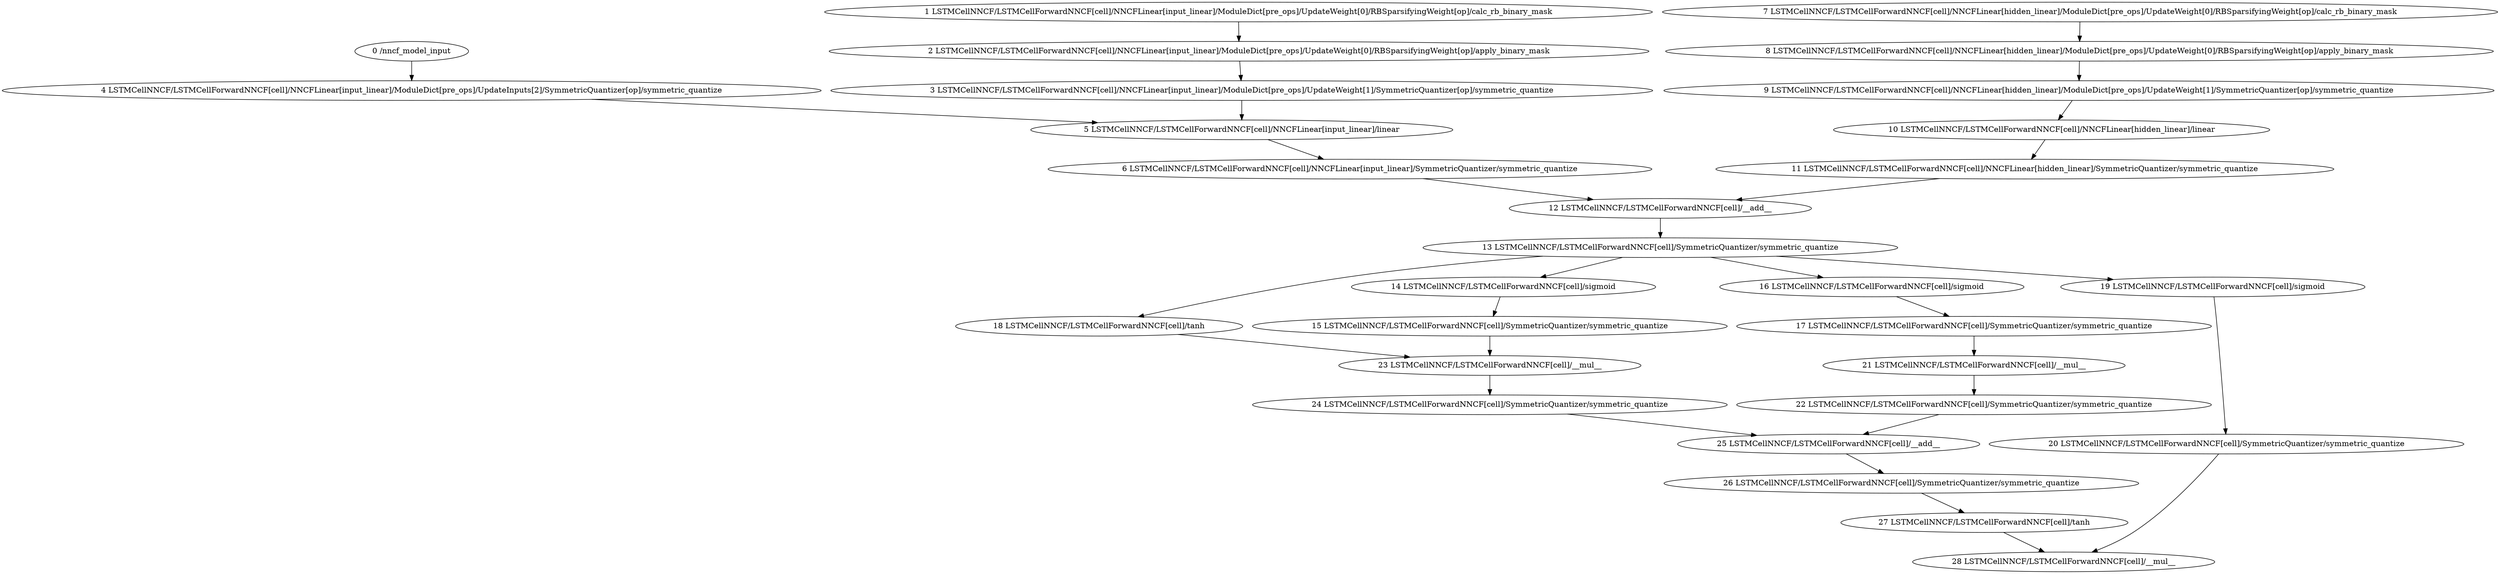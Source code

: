 strict digraph  {
"0 /nncf_model_input" [id=0, scope="", type=nncf_model_input];
"1 LSTMCellNNCF/LSTMCellForwardNNCF[cell]/NNCFLinear[input_linear]/ModuleDict[pre_ops]/UpdateWeight[0]/RBSparsifyingWeight[op]/calc_rb_binary_mask" [id=1, scope="LSTMCellNNCF/LSTMCellForwardNNCF[cell]/NNCFLinear[input_linear]/ModuleDict[pre_ops]/UpdateWeight[0]/RBSparsifyingWeight[op]", type=calc_rb_binary_mask];
"2 LSTMCellNNCF/LSTMCellForwardNNCF[cell]/NNCFLinear[input_linear]/ModuleDict[pre_ops]/UpdateWeight[0]/RBSparsifyingWeight[op]/apply_binary_mask" [id=2, scope="LSTMCellNNCF/LSTMCellForwardNNCF[cell]/NNCFLinear[input_linear]/ModuleDict[pre_ops]/UpdateWeight[0]/RBSparsifyingWeight[op]", type=apply_binary_mask];
"3 LSTMCellNNCF/LSTMCellForwardNNCF[cell]/NNCFLinear[input_linear]/ModuleDict[pre_ops]/UpdateWeight[1]/SymmetricQuantizer[op]/symmetric_quantize" [id=3, scope="LSTMCellNNCF/LSTMCellForwardNNCF[cell]/NNCFLinear[input_linear]/ModuleDict[pre_ops]/UpdateWeight[1]/SymmetricQuantizer[op]", type=symmetric_quantize];
"4 LSTMCellNNCF/LSTMCellForwardNNCF[cell]/NNCFLinear[input_linear]/ModuleDict[pre_ops]/UpdateInputs[2]/SymmetricQuantizer[op]/symmetric_quantize" [id=4, scope="LSTMCellNNCF/LSTMCellForwardNNCF[cell]/NNCFLinear[input_linear]/ModuleDict[pre_ops]/UpdateInputs[2]/SymmetricQuantizer[op]", type=symmetric_quantize];
"5 LSTMCellNNCF/LSTMCellForwardNNCF[cell]/NNCFLinear[input_linear]/linear" [id=5, scope="LSTMCellNNCF/LSTMCellForwardNNCF[cell]/NNCFLinear[input_linear]", type=linear];
"6 LSTMCellNNCF/LSTMCellForwardNNCF[cell]/NNCFLinear[input_linear]/SymmetricQuantizer/symmetric_quantize" [id=6, scope="LSTMCellNNCF/LSTMCellForwardNNCF[cell]/NNCFLinear[input_linear]/SymmetricQuantizer", type=symmetric_quantize];
"7 LSTMCellNNCF/LSTMCellForwardNNCF[cell]/NNCFLinear[hidden_linear]/ModuleDict[pre_ops]/UpdateWeight[0]/RBSparsifyingWeight[op]/calc_rb_binary_mask" [id=7, scope="LSTMCellNNCF/LSTMCellForwardNNCF[cell]/NNCFLinear[hidden_linear]/ModuleDict[pre_ops]/UpdateWeight[0]/RBSparsifyingWeight[op]", type=calc_rb_binary_mask];
"8 LSTMCellNNCF/LSTMCellForwardNNCF[cell]/NNCFLinear[hidden_linear]/ModuleDict[pre_ops]/UpdateWeight[0]/RBSparsifyingWeight[op]/apply_binary_mask" [id=8, scope="LSTMCellNNCF/LSTMCellForwardNNCF[cell]/NNCFLinear[hidden_linear]/ModuleDict[pre_ops]/UpdateWeight[0]/RBSparsifyingWeight[op]", type=apply_binary_mask];
"9 LSTMCellNNCF/LSTMCellForwardNNCF[cell]/NNCFLinear[hidden_linear]/ModuleDict[pre_ops]/UpdateWeight[1]/SymmetricQuantizer[op]/symmetric_quantize" [id=9, scope="LSTMCellNNCF/LSTMCellForwardNNCF[cell]/NNCFLinear[hidden_linear]/ModuleDict[pre_ops]/UpdateWeight[1]/SymmetricQuantizer[op]", type=symmetric_quantize];
"10 LSTMCellNNCF/LSTMCellForwardNNCF[cell]/NNCFLinear[hidden_linear]/linear" [id=10, scope="LSTMCellNNCF/LSTMCellForwardNNCF[cell]/NNCFLinear[hidden_linear]", type=linear];
"11 LSTMCellNNCF/LSTMCellForwardNNCF[cell]/NNCFLinear[hidden_linear]/SymmetricQuantizer/symmetric_quantize" [id=11, scope="LSTMCellNNCF/LSTMCellForwardNNCF[cell]/NNCFLinear[hidden_linear]/SymmetricQuantizer", type=symmetric_quantize];
"12 LSTMCellNNCF/LSTMCellForwardNNCF[cell]/__add__" [id=12, scope="LSTMCellNNCF/LSTMCellForwardNNCF[cell]", type=__add__];
"13 LSTMCellNNCF/LSTMCellForwardNNCF[cell]/SymmetricQuantizer/symmetric_quantize" [id=13, scope="LSTMCellNNCF/LSTMCellForwardNNCF[cell]/SymmetricQuantizer", type=symmetric_quantize];
"14 LSTMCellNNCF/LSTMCellForwardNNCF[cell]/sigmoid" [id=14, scope="LSTMCellNNCF/LSTMCellForwardNNCF[cell]", type=sigmoid];
"15 LSTMCellNNCF/LSTMCellForwardNNCF[cell]/SymmetricQuantizer/symmetric_quantize" [id=15, scope="LSTMCellNNCF/LSTMCellForwardNNCF[cell]/SymmetricQuantizer", type=symmetric_quantize];
"16 LSTMCellNNCF/LSTMCellForwardNNCF[cell]/sigmoid" [id=16, scope="LSTMCellNNCF/LSTMCellForwardNNCF[cell]", type=sigmoid];
"17 LSTMCellNNCF/LSTMCellForwardNNCF[cell]/SymmetricQuantizer/symmetric_quantize" [id=17, scope="LSTMCellNNCF/LSTMCellForwardNNCF[cell]/SymmetricQuantizer", type=symmetric_quantize];
"18 LSTMCellNNCF/LSTMCellForwardNNCF[cell]/tanh" [id=18, scope="LSTMCellNNCF/LSTMCellForwardNNCF[cell]", type=tanh];
"19 LSTMCellNNCF/LSTMCellForwardNNCF[cell]/sigmoid" [id=19, scope="LSTMCellNNCF/LSTMCellForwardNNCF[cell]", type=sigmoid];
"20 LSTMCellNNCF/LSTMCellForwardNNCF[cell]/SymmetricQuantizer/symmetric_quantize" [id=20, scope="LSTMCellNNCF/LSTMCellForwardNNCF[cell]/SymmetricQuantizer", type=symmetric_quantize];
"21 LSTMCellNNCF/LSTMCellForwardNNCF[cell]/__mul__" [id=21, scope="LSTMCellNNCF/LSTMCellForwardNNCF[cell]", type=__mul__];
"22 LSTMCellNNCF/LSTMCellForwardNNCF[cell]/SymmetricQuantizer/symmetric_quantize" [id=22, scope="LSTMCellNNCF/LSTMCellForwardNNCF[cell]/SymmetricQuantizer", type=symmetric_quantize];
"23 LSTMCellNNCF/LSTMCellForwardNNCF[cell]/__mul__" [id=23, scope="LSTMCellNNCF/LSTMCellForwardNNCF[cell]", type=__mul__];
"24 LSTMCellNNCF/LSTMCellForwardNNCF[cell]/SymmetricQuantizer/symmetric_quantize" [id=24, scope="LSTMCellNNCF/LSTMCellForwardNNCF[cell]/SymmetricQuantizer", type=symmetric_quantize];
"25 LSTMCellNNCF/LSTMCellForwardNNCF[cell]/__add__" [id=25, scope="LSTMCellNNCF/LSTMCellForwardNNCF[cell]", type=__add__];
"26 LSTMCellNNCF/LSTMCellForwardNNCF[cell]/SymmetricQuantizer/symmetric_quantize" [id=26, scope="LSTMCellNNCF/LSTMCellForwardNNCF[cell]/SymmetricQuantizer", type=symmetric_quantize];
"27 LSTMCellNNCF/LSTMCellForwardNNCF[cell]/tanh" [id=27, scope="LSTMCellNNCF/LSTMCellForwardNNCF[cell]", type=tanh];
"28 LSTMCellNNCF/LSTMCellForwardNNCF[cell]/__mul__" [id=28, scope="LSTMCellNNCF/LSTMCellForwardNNCF[cell]", type=__mul__];
"0 /nncf_model_input" -> "4 LSTMCellNNCF/LSTMCellForwardNNCF[cell]/NNCFLinear[input_linear]/ModuleDict[pre_ops]/UpdateInputs[2]/SymmetricQuantizer[op]/symmetric_quantize";
"1 LSTMCellNNCF/LSTMCellForwardNNCF[cell]/NNCFLinear[input_linear]/ModuleDict[pre_ops]/UpdateWeight[0]/RBSparsifyingWeight[op]/calc_rb_binary_mask" -> "2 LSTMCellNNCF/LSTMCellForwardNNCF[cell]/NNCFLinear[input_linear]/ModuleDict[pre_ops]/UpdateWeight[0]/RBSparsifyingWeight[op]/apply_binary_mask";
"2 LSTMCellNNCF/LSTMCellForwardNNCF[cell]/NNCFLinear[input_linear]/ModuleDict[pre_ops]/UpdateWeight[0]/RBSparsifyingWeight[op]/apply_binary_mask" -> "3 LSTMCellNNCF/LSTMCellForwardNNCF[cell]/NNCFLinear[input_linear]/ModuleDict[pre_ops]/UpdateWeight[1]/SymmetricQuantizer[op]/symmetric_quantize";
"3 LSTMCellNNCF/LSTMCellForwardNNCF[cell]/NNCFLinear[input_linear]/ModuleDict[pre_ops]/UpdateWeight[1]/SymmetricQuantizer[op]/symmetric_quantize" -> "5 LSTMCellNNCF/LSTMCellForwardNNCF[cell]/NNCFLinear[input_linear]/linear";
"4 LSTMCellNNCF/LSTMCellForwardNNCF[cell]/NNCFLinear[input_linear]/ModuleDict[pre_ops]/UpdateInputs[2]/SymmetricQuantizer[op]/symmetric_quantize" -> "5 LSTMCellNNCF/LSTMCellForwardNNCF[cell]/NNCFLinear[input_linear]/linear";
"5 LSTMCellNNCF/LSTMCellForwardNNCF[cell]/NNCFLinear[input_linear]/linear" -> "6 LSTMCellNNCF/LSTMCellForwardNNCF[cell]/NNCFLinear[input_linear]/SymmetricQuantizer/symmetric_quantize";
"7 LSTMCellNNCF/LSTMCellForwardNNCF[cell]/NNCFLinear[hidden_linear]/ModuleDict[pre_ops]/UpdateWeight[0]/RBSparsifyingWeight[op]/calc_rb_binary_mask" -> "8 LSTMCellNNCF/LSTMCellForwardNNCF[cell]/NNCFLinear[hidden_linear]/ModuleDict[pre_ops]/UpdateWeight[0]/RBSparsifyingWeight[op]/apply_binary_mask";
"8 LSTMCellNNCF/LSTMCellForwardNNCF[cell]/NNCFLinear[hidden_linear]/ModuleDict[pre_ops]/UpdateWeight[0]/RBSparsifyingWeight[op]/apply_binary_mask" -> "9 LSTMCellNNCF/LSTMCellForwardNNCF[cell]/NNCFLinear[hidden_linear]/ModuleDict[pre_ops]/UpdateWeight[1]/SymmetricQuantizer[op]/symmetric_quantize";
"6 LSTMCellNNCF/LSTMCellForwardNNCF[cell]/NNCFLinear[input_linear]/SymmetricQuantizer/symmetric_quantize" -> "12 LSTMCellNNCF/LSTMCellForwardNNCF[cell]/__add__";
"9 LSTMCellNNCF/LSTMCellForwardNNCF[cell]/NNCFLinear[hidden_linear]/ModuleDict[pre_ops]/UpdateWeight[1]/SymmetricQuantizer[op]/symmetric_quantize" -> "10 LSTMCellNNCF/LSTMCellForwardNNCF[cell]/NNCFLinear[hidden_linear]/linear";
"10 LSTMCellNNCF/LSTMCellForwardNNCF[cell]/NNCFLinear[hidden_linear]/linear" -> "11 LSTMCellNNCF/LSTMCellForwardNNCF[cell]/NNCFLinear[hidden_linear]/SymmetricQuantizer/symmetric_quantize";
"11 LSTMCellNNCF/LSTMCellForwardNNCF[cell]/NNCFLinear[hidden_linear]/SymmetricQuantizer/symmetric_quantize" -> "12 LSTMCellNNCF/LSTMCellForwardNNCF[cell]/__add__";
"12 LSTMCellNNCF/LSTMCellForwardNNCF[cell]/__add__" -> "13 LSTMCellNNCF/LSTMCellForwardNNCF[cell]/SymmetricQuantizer/symmetric_quantize";
"13 LSTMCellNNCF/LSTMCellForwardNNCF[cell]/SymmetricQuantizer/symmetric_quantize" -> "14 LSTMCellNNCF/LSTMCellForwardNNCF[cell]/sigmoid";
"13 LSTMCellNNCF/LSTMCellForwardNNCF[cell]/SymmetricQuantizer/symmetric_quantize" -> "16 LSTMCellNNCF/LSTMCellForwardNNCF[cell]/sigmoid";
"13 LSTMCellNNCF/LSTMCellForwardNNCF[cell]/SymmetricQuantizer/symmetric_quantize" -> "18 LSTMCellNNCF/LSTMCellForwardNNCF[cell]/tanh";
"13 LSTMCellNNCF/LSTMCellForwardNNCF[cell]/SymmetricQuantizer/symmetric_quantize" -> "19 LSTMCellNNCF/LSTMCellForwardNNCF[cell]/sigmoid";
"14 LSTMCellNNCF/LSTMCellForwardNNCF[cell]/sigmoid" -> "15 LSTMCellNNCF/LSTMCellForwardNNCF[cell]/SymmetricQuantizer/symmetric_quantize";
"15 LSTMCellNNCF/LSTMCellForwardNNCF[cell]/SymmetricQuantizer/symmetric_quantize" -> "23 LSTMCellNNCF/LSTMCellForwardNNCF[cell]/__mul__";
"16 LSTMCellNNCF/LSTMCellForwardNNCF[cell]/sigmoid" -> "17 LSTMCellNNCF/LSTMCellForwardNNCF[cell]/SymmetricQuantizer/symmetric_quantize";
"17 LSTMCellNNCF/LSTMCellForwardNNCF[cell]/SymmetricQuantizer/symmetric_quantize" -> "21 LSTMCellNNCF/LSTMCellForwardNNCF[cell]/__mul__";
"18 LSTMCellNNCF/LSTMCellForwardNNCF[cell]/tanh" -> "23 LSTMCellNNCF/LSTMCellForwardNNCF[cell]/__mul__";
"19 LSTMCellNNCF/LSTMCellForwardNNCF[cell]/sigmoid" -> "20 LSTMCellNNCF/LSTMCellForwardNNCF[cell]/SymmetricQuantizer/symmetric_quantize";
"20 LSTMCellNNCF/LSTMCellForwardNNCF[cell]/SymmetricQuantizer/symmetric_quantize" -> "28 LSTMCellNNCF/LSTMCellForwardNNCF[cell]/__mul__";
"21 LSTMCellNNCF/LSTMCellForwardNNCF[cell]/__mul__" -> "22 LSTMCellNNCF/LSTMCellForwardNNCF[cell]/SymmetricQuantizer/symmetric_quantize";
"22 LSTMCellNNCF/LSTMCellForwardNNCF[cell]/SymmetricQuantizer/symmetric_quantize" -> "25 LSTMCellNNCF/LSTMCellForwardNNCF[cell]/__add__";
"23 LSTMCellNNCF/LSTMCellForwardNNCF[cell]/__mul__" -> "24 LSTMCellNNCF/LSTMCellForwardNNCF[cell]/SymmetricQuantizer/symmetric_quantize";
"24 LSTMCellNNCF/LSTMCellForwardNNCF[cell]/SymmetricQuantizer/symmetric_quantize" -> "25 LSTMCellNNCF/LSTMCellForwardNNCF[cell]/__add__";
"25 LSTMCellNNCF/LSTMCellForwardNNCF[cell]/__add__" -> "26 LSTMCellNNCF/LSTMCellForwardNNCF[cell]/SymmetricQuantizer/symmetric_quantize";
"26 LSTMCellNNCF/LSTMCellForwardNNCF[cell]/SymmetricQuantizer/symmetric_quantize" -> "27 LSTMCellNNCF/LSTMCellForwardNNCF[cell]/tanh";
"27 LSTMCellNNCF/LSTMCellForwardNNCF[cell]/tanh" -> "28 LSTMCellNNCF/LSTMCellForwardNNCF[cell]/__mul__";
}
